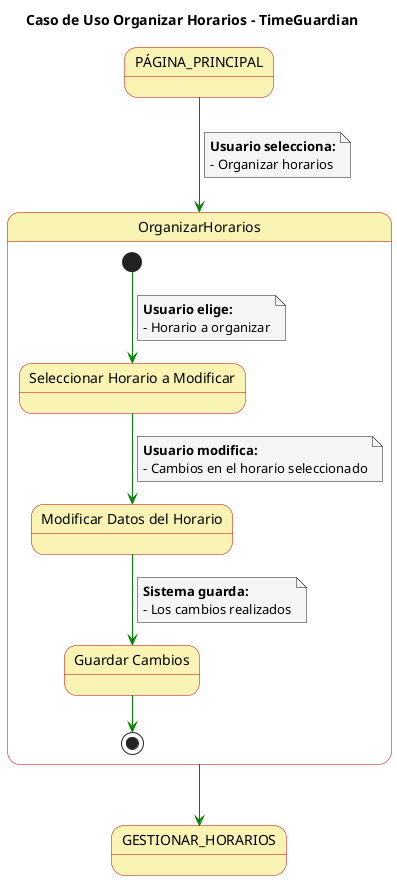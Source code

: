 @startuml
skinparam state {
  BackgroundColor #faf4b4
  BorderColor #c90000
}

skinparam note {
  BackgroundColor #f5f5f5
}

skinparam linetype polyline

title Caso de Uso Organizar Horarios - TimeGuardian

PÁGINA_PRINCIPAL -[#green]-> OrganizarHorarios
note on link
  **Usuario selecciona:**
  - Organizar horarios
end note

state OrganizarHorarios {
  state "Seleccionar Horario a Modificar" as Seleccionar
  state "Modificar Datos del Horario" as Modificar
  state "Guardar Cambios" as Guardar
  
  [*] -[#green]-> Seleccionar
  note on link
    **Usuario elige:**
    - Horario a organizar
  end note
  Seleccionar -[#green]-> Modificar
  note on link
    **Usuario modifica:**
    - Cambios en el horario seleccionado
  end note
  Modificar -[#green]-> Guardar
  note on link
    **Sistema guarda:**
    - Los cambios realizados
  end note
  Guardar -[#green]-> [*]
}

OrganizarHorarios -[#green]-> GESTIONAR_HORARIOS
@enduml